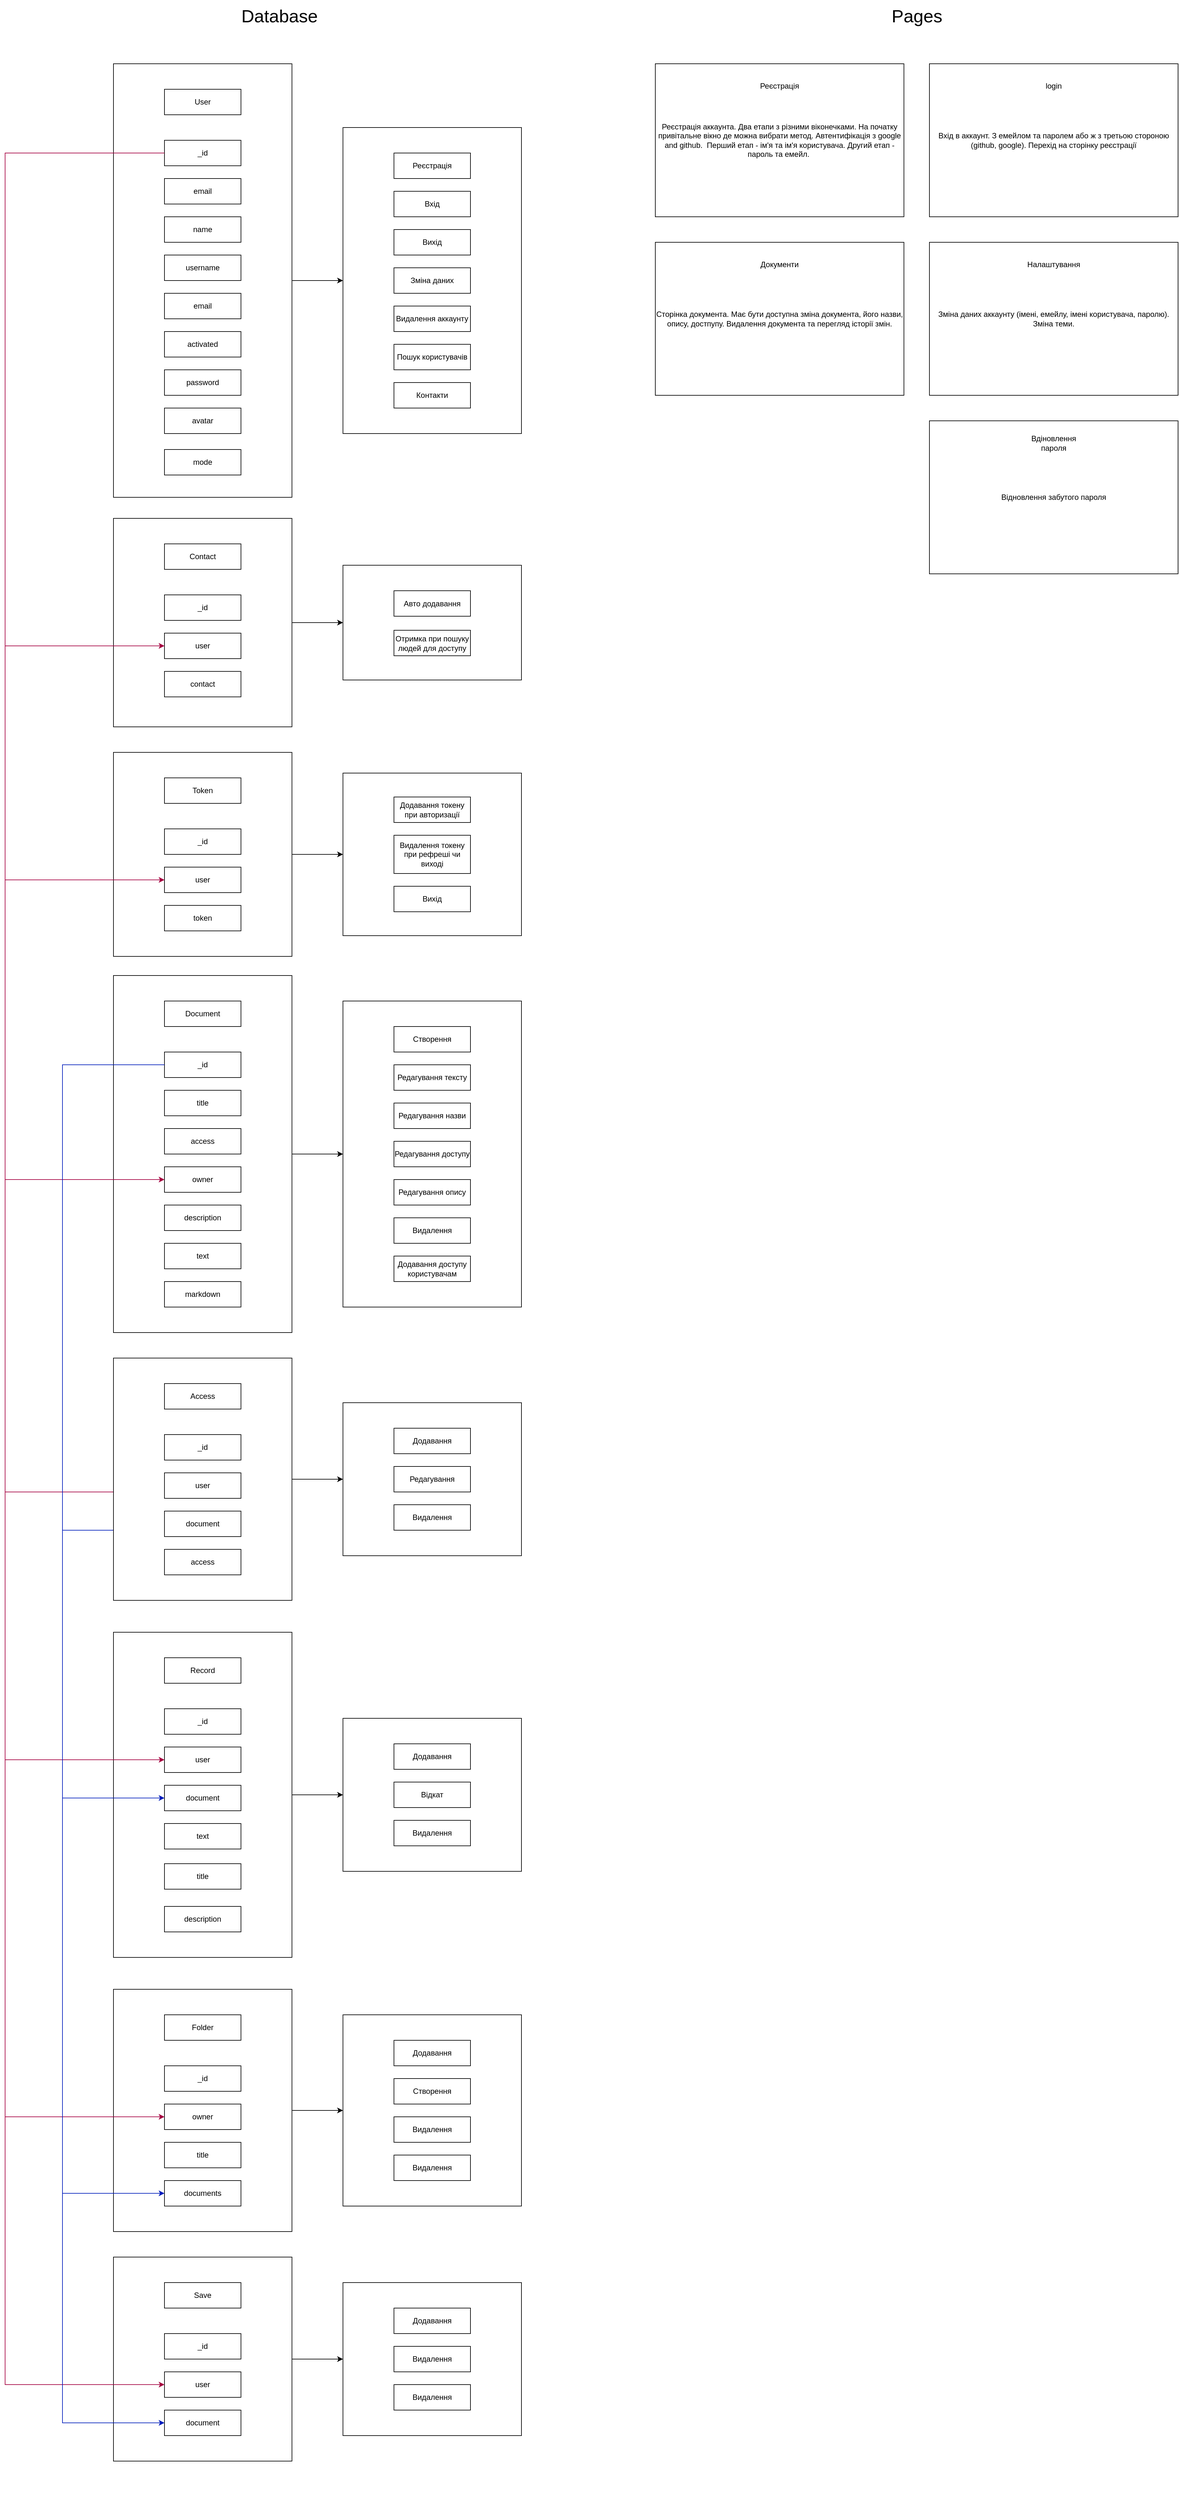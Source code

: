 <mxfile version="21.5.0" type="github">
  <diagram name="Сторінка-1" id="4nsPiJMsG7fjH1k0Aepe">
    <mxGraphModel dx="2327" dy="1999" grid="1" gridSize="10" guides="1" tooltips="1" connect="1" arrows="1" fold="1" page="1" pageScale="1" pageWidth="827" pageHeight="1169" math="0" shadow="0">
      <root>
        <mxCell id="0" />
        <mxCell id="1" parent="0" />
        <mxCell id="kGTJ_FDY-_hj6c9UGdYr-21" style="edgeStyle=orthogonalEdgeStyle;rounded=0;orthogonalLoop=1;jettySize=auto;html=1;exitX=1;exitY=0.5;exitDx=0;exitDy=0;entryX=0;entryY=0.5;entryDx=0;entryDy=0;" parent="1" source="kGTJ_FDY-_hj6c9UGdYr-20" target="kGTJ_FDY-_hj6c9UGdYr-18" edge="1">
          <mxGeometry relative="1" as="geometry" />
        </mxCell>
        <mxCell id="kGTJ_FDY-_hj6c9UGdYr-22" style="edgeStyle=orthogonalEdgeStyle;rounded=0;orthogonalLoop=1;jettySize=auto;html=1;exitX=1;exitY=0.5;exitDx=0;exitDy=0;entryX=0;entryY=0.5;entryDx=0;entryDy=0;" parent="1" source="kGTJ_FDY-_hj6c9UGdYr-23" target="kGTJ_FDY-_hj6c9UGdYr-24" edge="1">
          <mxGeometry relative="1" as="geometry" />
        </mxCell>
        <mxCell id="kGTJ_FDY-_hj6c9UGdYr-41" value="" style="group" parent="1" vertex="1" connectable="0">
          <mxGeometry x="200" y="180" width="280" height="480" as="geometry" />
        </mxCell>
        <mxCell id="kGTJ_FDY-_hj6c9UGdYr-18" value="" style="rounded=0;whiteSpace=wrap;html=1;" parent="kGTJ_FDY-_hj6c9UGdYr-41" vertex="1">
          <mxGeometry width="280" height="480" as="geometry" />
        </mxCell>
        <mxCell id="kGTJ_FDY-_hj6c9UGdYr-1" value="Реєстрація" style="rounded=0;whiteSpace=wrap;html=1;" parent="kGTJ_FDY-_hj6c9UGdYr-41" vertex="1">
          <mxGeometry x="80" y="40" width="120" height="40" as="geometry" />
        </mxCell>
        <mxCell id="kGTJ_FDY-_hj6c9UGdYr-2" value="Вхід" style="rounded=0;whiteSpace=wrap;html=1;" parent="kGTJ_FDY-_hj6c9UGdYr-41" vertex="1">
          <mxGeometry x="80" y="100" width="120" height="40" as="geometry" />
        </mxCell>
        <mxCell id="kGTJ_FDY-_hj6c9UGdYr-3" value="Вихід" style="rounded=0;whiteSpace=wrap;html=1;" parent="kGTJ_FDY-_hj6c9UGdYr-41" vertex="1">
          <mxGeometry x="80" y="160" width="120" height="40" as="geometry" />
        </mxCell>
        <mxCell id="kGTJ_FDY-_hj6c9UGdYr-4" value="Зміна даних" style="rounded=0;whiteSpace=wrap;html=1;" parent="kGTJ_FDY-_hj6c9UGdYr-41" vertex="1">
          <mxGeometry x="80" y="220" width="120" height="40" as="geometry" />
        </mxCell>
        <mxCell id="kGTJ_FDY-_hj6c9UGdYr-11" value="Пошук користувачів" style="rounded=0;whiteSpace=wrap;html=1;" parent="kGTJ_FDY-_hj6c9UGdYr-41" vertex="1">
          <mxGeometry x="80" y="340" width="120" height="40" as="geometry" />
        </mxCell>
        <mxCell id="kGTJ_FDY-_hj6c9UGdYr-15" value="Видалення аккаунту" style="rounded=0;whiteSpace=wrap;html=1;" parent="kGTJ_FDY-_hj6c9UGdYr-41" vertex="1">
          <mxGeometry x="80" y="280" width="120" height="40" as="geometry" />
        </mxCell>
        <mxCell id="kGTJ_FDY-_hj6c9UGdYr-16" value="Контакти" style="rounded=0;whiteSpace=wrap;html=1;" parent="kGTJ_FDY-_hj6c9UGdYr-41" vertex="1">
          <mxGeometry x="80" y="400" width="120" height="40" as="geometry" />
        </mxCell>
        <mxCell id="kGTJ_FDY-_hj6c9UGdYr-42" value="" style="group" parent="1" vertex="1" connectable="0">
          <mxGeometry x="-160" y="80" width="280" height="690" as="geometry" />
        </mxCell>
        <mxCell id="kGTJ_FDY-_hj6c9UGdYr-20" value="" style="rounded=0;whiteSpace=wrap;html=1;" parent="kGTJ_FDY-_hj6c9UGdYr-42" vertex="1">
          <mxGeometry width="280" height="680" as="geometry" />
        </mxCell>
        <mxCell id="kGTJ_FDY-_hj6c9UGdYr-5" value="User" style="rounded=0;whiteSpace=wrap;html=1;" parent="kGTJ_FDY-_hj6c9UGdYr-42" vertex="1">
          <mxGeometry x="80" y="40" width="120" height="40" as="geometry" />
        </mxCell>
        <mxCell id="kGTJ_FDY-_hj6c9UGdYr-6" value="email" style="rounded=0;whiteSpace=wrap;html=1;" parent="kGTJ_FDY-_hj6c9UGdYr-42" vertex="1">
          <mxGeometry x="80" y="180" width="120" height="40" as="geometry" />
        </mxCell>
        <mxCell id="kGTJ_FDY-_hj6c9UGdYr-7" value="name" style="rounded=0;whiteSpace=wrap;html=1;" parent="kGTJ_FDY-_hj6c9UGdYr-42" vertex="1">
          <mxGeometry x="80" y="240" width="120" height="40" as="geometry" />
        </mxCell>
        <mxCell id="kGTJ_FDY-_hj6c9UGdYr-8" value="username" style="rounded=0;whiteSpace=wrap;html=1;" parent="kGTJ_FDY-_hj6c9UGdYr-42" vertex="1">
          <mxGeometry x="80" y="300" width="120" height="40" as="geometry" />
        </mxCell>
        <mxCell id="kGTJ_FDY-_hj6c9UGdYr-9" value="email" style="rounded=0;whiteSpace=wrap;html=1;" parent="kGTJ_FDY-_hj6c9UGdYr-42" vertex="1">
          <mxGeometry x="80" y="360" width="120" height="40" as="geometry" />
        </mxCell>
        <mxCell id="kGTJ_FDY-_hj6c9UGdYr-10" value="activated" style="rounded=0;whiteSpace=wrap;html=1;" parent="kGTJ_FDY-_hj6c9UGdYr-42" vertex="1">
          <mxGeometry x="80" y="420" width="120" height="40" as="geometry" />
        </mxCell>
        <mxCell id="kGTJ_FDY-_hj6c9UGdYr-14" value="password" style="rounded=0;whiteSpace=wrap;html=1;" parent="kGTJ_FDY-_hj6c9UGdYr-42" vertex="1">
          <mxGeometry x="80" y="480" width="120" height="40" as="geometry" />
        </mxCell>
        <mxCell id="kGTJ_FDY-_hj6c9UGdYr-17" value="_id" style="rounded=0;whiteSpace=wrap;html=1;" parent="kGTJ_FDY-_hj6c9UGdYr-42" vertex="1">
          <mxGeometry x="80" y="120" width="120" height="40" as="geometry" />
        </mxCell>
        <mxCell id="kGTJ_FDY-_hj6c9UGdYr-40" value="avatar" style="rounded=0;whiteSpace=wrap;html=1;" parent="kGTJ_FDY-_hj6c9UGdYr-42" vertex="1">
          <mxGeometry x="80" y="540" width="120" height="40" as="geometry" />
        </mxCell>
        <mxCell id="kGTJ_FDY-_hj6c9UGdYr-98" value="mode" style="rounded=0;whiteSpace=wrap;html=1;" parent="kGTJ_FDY-_hj6c9UGdYr-42" vertex="1">
          <mxGeometry x="80" y="605" width="120" height="40" as="geometry" />
        </mxCell>
        <mxCell id="kGTJ_FDY-_hj6c9UGdYr-43" value="" style="group" parent="1" vertex="1" connectable="0">
          <mxGeometry x="200" y="866.5" width="280" height="180" as="geometry" />
        </mxCell>
        <mxCell id="kGTJ_FDY-_hj6c9UGdYr-24" value="" style="rounded=0;whiteSpace=wrap;html=1;" parent="kGTJ_FDY-_hj6c9UGdYr-43" vertex="1">
          <mxGeometry width="280" height="180" as="geometry" />
        </mxCell>
        <mxCell id="kGTJ_FDY-_hj6c9UGdYr-25" value="Авто додавання" style="rounded=0;whiteSpace=wrap;html=1;" parent="kGTJ_FDY-_hj6c9UGdYr-43" vertex="1">
          <mxGeometry x="80" y="40" width="120" height="40" as="geometry" />
        </mxCell>
        <mxCell id="kGTJ_FDY-_hj6c9UGdYr-157" value="Отримка при пошуку людей для доступу" style="rounded=0;whiteSpace=wrap;html=1;" parent="kGTJ_FDY-_hj6c9UGdYr-43" vertex="1">
          <mxGeometry x="80" y="102" width="120" height="40" as="geometry" />
        </mxCell>
        <mxCell id="kGTJ_FDY-_hj6c9UGdYr-44" value="" style="group" parent="1" vertex="1" connectable="0">
          <mxGeometry x="-160" y="793" width="280" height="327" as="geometry" />
        </mxCell>
        <mxCell id="kGTJ_FDY-_hj6c9UGdYr-23" value="" style="rounded=0;whiteSpace=wrap;html=1;" parent="kGTJ_FDY-_hj6c9UGdYr-44" vertex="1">
          <mxGeometry width="280" height="327" as="geometry" />
        </mxCell>
        <mxCell id="kGTJ_FDY-_hj6c9UGdYr-29" value="Contact" style="rounded=0;whiteSpace=wrap;html=1;" parent="kGTJ_FDY-_hj6c9UGdYr-44" vertex="1">
          <mxGeometry x="80" y="40" width="120" height="40" as="geometry" />
        </mxCell>
        <mxCell id="kGTJ_FDY-_hj6c9UGdYr-30" value="user" style="rounded=0;whiteSpace=wrap;html=1;" parent="kGTJ_FDY-_hj6c9UGdYr-44" vertex="1">
          <mxGeometry x="80" y="180" width="120" height="40" as="geometry" />
        </mxCell>
        <mxCell id="kGTJ_FDY-_hj6c9UGdYr-31" value="contact" style="rounded=0;whiteSpace=wrap;html=1;" parent="kGTJ_FDY-_hj6c9UGdYr-44" vertex="1">
          <mxGeometry x="80" y="240" width="120" height="40" as="geometry" />
        </mxCell>
        <mxCell id="kGTJ_FDY-_hj6c9UGdYr-39" value="_id" style="rounded=0;whiteSpace=wrap;html=1;" parent="kGTJ_FDY-_hj6c9UGdYr-44" vertex="1">
          <mxGeometry x="80" y="120" width="120" height="40" as="geometry" />
        </mxCell>
        <mxCell id="kGTJ_FDY-_hj6c9UGdYr-55" style="edgeStyle=orthogonalEdgeStyle;rounded=0;orthogonalLoop=1;jettySize=auto;html=1;exitX=1;exitY=0.5;exitDx=0;exitDy=0;entryX=0;entryY=0.5;entryDx=0;entryDy=0;" parent="1" source="kGTJ_FDY-_hj6c9UGdYr-66" target="kGTJ_FDY-_hj6c9UGdYr-57" edge="1">
          <mxGeometry relative="1" as="geometry" />
        </mxCell>
        <mxCell id="kGTJ_FDY-_hj6c9UGdYr-65" value="ac" style="group" parent="1" vertex="1" connectable="0">
          <mxGeometry x="-160" y="1160" width="280" height="620" as="geometry" />
        </mxCell>
        <mxCell id="kGTJ_FDY-_hj6c9UGdYr-66" value="" style="rounded=0;whiteSpace=wrap;html=1;" parent="kGTJ_FDY-_hj6c9UGdYr-65" vertex="1">
          <mxGeometry width="280" height="320" as="geometry" />
        </mxCell>
        <mxCell id="kGTJ_FDY-_hj6c9UGdYr-67" value="Token" style="rounded=0;whiteSpace=wrap;html=1;" parent="kGTJ_FDY-_hj6c9UGdYr-65" vertex="1">
          <mxGeometry x="80" y="40" width="120" height="40" as="geometry" />
        </mxCell>
        <mxCell id="kGTJ_FDY-_hj6c9UGdYr-68" value="user" style="rounded=0;whiteSpace=wrap;html=1;" parent="kGTJ_FDY-_hj6c9UGdYr-65" vertex="1">
          <mxGeometry x="80" y="180" width="120" height="40" as="geometry" />
        </mxCell>
        <mxCell id="kGTJ_FDY-_hj6c9UGdYr-69" value="token" style="rounded=0;whiteSpace=wrap;html=1;" parent="kGTJ_FDY-_hj6c9UGdYr-65" vertex="1">
          <mxGeometry x="80" y="240" width="120" height="40" as="geometry" />
        </mxCell>
        <mxCell id="kGTJ_FDY-_hj6c9UGdYr-74" value="_id" style="rounded=0;whiteSpace=wrap;html=1;" parent="kGTJ_FDY-_hj6c9UGdYr-65" vertex="1">
          <mxGeometry x="80" y="120" width="120" height="40" as="geometry" />
        </mxCell>
        <mxCell id="kGTJ_FDY-_hj6c9UGdYr-78" value="" style="group" parent="1" vertex="1" connectable="0">
          <mxGeometry x="200" y="1550" width="280" height="480" as="geometry" />
        </mxCell>
        <mxCell id="kGTJ_FDY-_hj6c9UGdYr-79" value="" style="rounded=0;whiteSpace=wrap;html=1;" parent="kGTJ_FDY-_hj6c9UGdYr-78" vertex="1">
          <mxGeometry width="280" height="480" as="geometry" />
        </mxCell>
        <mxCell id="kGTJ_FDY-_hj6c9UGdYr-80" value="Створення" style="rounded=0;whiteSpace=wrap;html=1;" parent="kGTJ_FDY-_hj6c9UGdYr-78" vertex="1">
          <mxGeometry x="80" y="40" width="120" height="40" as="geometry" />
        </mxCell>
        <mxCell id="kGTJ_FDY-_hj6c9UGdYr-81" value="Редагування тексту" style="rounded=0;whiteSpace=wrap;html=1;" parent="kGTJ_FDY-_hj6c9UGdYr-78" vertex="1">
          <mxGeometry x="80" y="100" width="120" height="40" as="geometry" />
        </mxCell>
        <mxCell id="kGTJ_FDY-_hj6c9UGdYr-82" value="Редагування назви" style="rounded=0;whiteSpace=wrap;html=1;" parent="kGTJ_FDY-_hj6c9UGdYr-78" vertex="1">
          <mxGeometry x="80" y="160" width="120" height="40" as="geometry" />
        </mxCell>
        <mxCell id="kGTJ_FDY-_hj6c9UGdYr-83" value="Редагування доступу" style="rounded=0;whiteSpace=wrap;html=1;" parent="kGTJ_FDY-_hj6c9UGdYr-78" vertex="1">
          <mxGeometry x="80" y="220" width="120" height="40" as="geometry" />
        </mxCell>
        <mxCell id="kGTJ_FDY-_hj6c9UGdYr-84" value="Видалення" style="rounded=0;whiteSpace=wrap;html=1;" parent="kGTJ_FDY-_hj6c9UGdYr-78" vertex="1">
          <mxGeometry x="80" y="340" width="120" height="40" as="geometry" />
        </mxCell>
        <mxCell id="kGTJ_FDY-_hj6c9UGdYr-85" value="Редагування опису" style="rounded=0;whiteSpace=wrap;html=1;" parent="kGTJ_FDY-_hj6c9UGdYr-78" vertex="1">
          <mxGeometry x="80" y="280" width="120" height="40" as="geometry" />
        </mxCell>
        <mxCell id="kGTJ_FDY-_hj6c9UGdYr-86" value="Додавання доступу користувачам" style="rounded=0;whiteSpace=wrap;html=1;" parent="kGTJ_FDY-_hj6c9UGdYr-78" vertex="1">
          <mxGeometry x="80" y="400" width="120" height="40" as="geometry" />
        </mxCell>
        <mxCell id="kGTJ_FDY-_hj6c9UGdYr-87" value="" style="group" parent="1" vertex="1" connectable="0">
          <mxGeometry x="-160" y="1510" width="280" height="620" as="geometry" />
        </mxCell>
        <mxCell id="kGTJ_FDY-_hj6c9UGdYr-88" value="" style="rounded=0;whiteSpace=wrap;html=1;" parent="kGTJ_FDY-_hj6c9UGdYr-87" vertex="1">
          <mxGeometry width="280" height="560" as="geometry" />
        </mxCell>
        <mxCell id="kGTJ_FDY-_hj6c9UGdYr-89" value="Document" style="rounded=0;whiteSpace=wrap;html=1;" parent="kGTJ_FDY-_hj6c9UGdYr-87" vertex="1">
          <mxGeometry x="80" y="40" width="120" height="40" as="geometry" />
        </mxCell>
        <mxCell id="kGTJ_FDY-_hj6c9UGdYr-90" value="title" style="rounded=0;whiteSpace=wrap;html=1;" parent="kGTJ_FDY-_hj6c9UGdYr-87" vertex="1">
          <mxGeometry x="80" y="180" width="120" height="40" as="geometry" />
        </mxCell>
        <mxCell id="kGTJ_FDY-_hj6c9UGdYr-91" value="access" style="rounded=0;whiteSpace=wrap;html=1;" parent="kGTJ_FDY-_hj6c9UGdYr-87" vertex="1">
          <mxGeometry x="80" y="240" width="120" height="40" as="geometry" />
        </mxCell>
        <mxCell id="kGTJ_FDY-_hj6c9UGdYr-92" value="owner" style="rounded=0;whiteSpace=wrap;html=1;" parent="kGTJ_FDY-_hj6c9UGdYr-87" vertex="1">
          <mxGeometry x="80" y="300" width="120" height="40" as="geometry" />
        </mxCell>
        <mxCell id="kGTJ_FDY-_hj6c9UGdYr-93" value="description" style="rounded=0;whiteSpace=wrap;html=1;" parent="kGTJ_FDY-_hj6c9UGdYr-87" vertex="1">
          <mxGeometry x="80" y="360" width="120" height="40" as="geometry" />
        </mxCell>
        <mxCell id="kGTJ_FDY-_hj6c9UGdYr-94" value="text" style="rounded=0;whiteSpace=wrap;html=1;" parent="kGTJ_FDY-_hj6c9UGdYr-87" vertex="1">
          <mxGeometry x="80" y="420" width="120" height="40" as="geometry" />
        </mxCell>
        <mxCell id="kGTJ_FDY-_hj6c9UGdYr-95" value="markdown" style="rounded=0;whiteSpace=wrap;html=1;" parent="kGTJ_FDY-_hj6c9UGdYr-87" vertex="1">
          <mxGeometry x="80" y="480" width="120" height="40" as="geometry" />
        </mxCell>
        <mxCell id="kGTJ_FDY-_hj6c9UGdYr-96" value="_id" style="rounded=0;whiteSpace=wrap;html=1;" parent="kGTJ_FDY-_hj6c9UGdYr-87" vertex="1">
          <mxGeometry x="80" y="120" width="120" height="40" as="geometry" />
        </mxCell>
        <mxCell id="kGTJ_FDY-_hj6c9UGdYr-77" style="edgeStyle=orthogonalEdgeStyle;rounded=0;orthogonalLoop=1;jettySize=auto;html=1;exitX=1;exitY=0.5;exitDx=0;exitDy=0;entryX=0;entryY=0.5;entryDx=0;entryDy=0;" parent="1" source="kGTJ_FDY-_hj6c9UGdYr-88" target="kGTJ_FDY-_hj6c9UGdYr-79" edge="1">
          <mxGeometry relative="1" as="geometry" />
        </mxCell>
        <mxCell id="kGTJ_FDY-_hj6c9UGdYr-103" value="" style="group" parent="1" vertex="1" connectable="0">
          <mxGeometry x="200" y="1192.5" width="280" height="255" as="geometry" />
        </mxCell>
        <mxCell id="kGTJ_FDY-_hj6c9UGdYr-57" value="" style="rounded=0;whiteSpace=wrap;html=1;" parent="kGTJ_FDY-_hj6c9UGdYr-103" vertex="1">
          <mxGeometry width="280" height="255" as="geometry" />
        </mxCell>
        <mxCell id="kGTJ_FDY-_hj6c9UGdYr-58" value="Додавання токену при авторизації" style="rounded=0;whiteSpace=wrap;html=1;" parent="kGTJ_FDY-_hj6c9UGdYr-103" vertex="1">
          <mxGeometry x="80" y="37.5" width="120" height="40" as="geometry" />
        </mxCell>
        <mxCell id="kGTJ_FDY-_hj6c9UGdYr-59" value="Видалення токену при рефреші чи виході" style="rounded=0;whiteSpace=wrap;html=1;" parent="kGTJ_FDY-_hj6c9UGdYr-103" vertex="1">
          <mxGeometry x="80" y="97.5" width="120" height="60" as="geometry" />
        </mxCell>
        <mxCell id="kGTJ_FDY-_hj6c9UGdYr-60" value="Вихід" style="rounded=0;whiteSpace=wrap;html=1;" parent="kGTJ_FDY-_hj6c9UGdYr-103" vertex="1">
          <mxGeometry x="80" y="177.5" width="120" height="40" as="geometry" />
        </mxCell>
        <mxCell id="kGTJ_FDY-_hj6c9UGdYr-124" style="edgeStyle=orthogonalEdgeStyle;rounded=0;orthogonalLoop=1;jettySize=auto;html=1;exitX=0;exitY=0.5;exitDx=0;exitDy=0;entryX=0;entryY=0.5;entryDx=0;entryDy=0;fillColor=#d80073;strokeColor=#A50040;" parent="1" source="kGTJ_FDY-_hj6c9UGdYr-17" target="kGTJ_FDY-_hj6c9UGdYr-30" edge="1">
          <mxGeometry relative="1" as="geometry">
            <Array as="points">
              <mxPoint x="-330" y="220" />
              <mxPoint x="-330" y="993" />
            </Array>
          </mxGeometry>
        </mxCell>
        <mxCell id="kGTJ_FDY-_hj6c9UGdYr-125" style="edgeStyle=orthogonalEdgeStyle;rounded=0;orthogonalLoop=1;jettySize=auto;html=1;exitX=0;exitY=0.5;exitDx=0;exitDy=0;entryX=0;entryY=0.5;entryDx=0;entryDy=0;fillColor=#d80073;strokeColor=#A50040;" parent="1" source="kGTJ_FDY-_hj6c9UGdYr-17" target="kGTJ_FDY-_hj6c9UGdYr-68" edge="1">
          <mxGeometry relative="1" as="geometry">
            <Array as="points">
              <mxPoint x="-330" y="220" />
              <mxPoint x="-330" y="1360" />
            </Array>
          </mxGeometry>
        </mxCell>
        <mxCell id="kGTJ_FDY-_hj6c9UGdYr-126" style="edgeStyle=orthogonalEdgeStyle;rounded=0;orthogonalLoop=1;jettySize=auto;html=1;exitX=0;exitY=0.5;exitDx=0;exitDy=0;entryX=0;entryY=0.5;entryDx=0;entryDy=0;fillColor=#d80073;strokeColor=#A50040;" parent="1" source="kGTJ_FDY-_hj6c9UGdYr-17" target="kGTJ_FDY-_hj6c9UGdYr-92" edge="1">
          <mxGeometry relative="1" as="geometry">
            <Array as="points">
              <mxPoint x="-330" y="220" />
              <mxPoint x="-330" y="1830" />
            </Array>
          </mxGeometry>
        </mxCell>
        <mxCell id="kGTJ_FDY-_hj6c9UGdYr-127" style="edgeStyle=orthogonalEdgeStyle;rounded=0;orthogonalLoop=1;jettySize=auto;html=1;exitX=0;exitY=0.5;exitDx=0;exitDy=0;entryX=0;entryY=0.5;entryDx=0;entryDy=0;fillColor=#d80073;strokeColor=#A50040;" parent="1" source="kGTJ_FDY-_hj6c9UGdYr-17" target="kGTJ_FDY-_hj6c9UGdYr-116" edge="1">
          <mxGeometry relative="1" as="geometry">
            <Array as="points">
              <mxPoint x="-330" y="220" />
              <mxPoint x="-330" y="2320" />
            </Array>
          </mxGeometry>
        </mxCell>
        <mxCell id="kGTJ_FDY-_hj6c9UGdYr-128" style="edgeStyle=orthogonalEdgeStyle;rounded=0;orthogonalLoop=1;jettySize=auto;html=1;exitX=0;exitY=0.5;exitDx=0;exitDy=0;entryX=0;entryY=0.5;entryDx=0;entryDy=0;fillColor=#0050ef;strokeColor=#001DBC;" parent="1" source="kGTJ_FDY-_hj6c9UGdYr-96" target="kGTJ_FDY-_hj6c9UGdYr-117" edge="1">
          <mxGeometry relative="1" as="geometry">
            <Array as="points">
              <mxPoint x="-240" y="1650" />
              <mxPoint x="-240" y="2380" />
            </Array>
          </mxGeometry>
        </mxCell>
        <mxCell id="kGTJ_FDY-_hj6c9UGdYr-123" style="edgeStyle=orthogonalEdgeStyle;rounded=0;orthogonalLoop=1;jettySize=auto;html=1;exitX=1;exitY=0.5;exitDx=0;exitDy=0;entryX=0;entryY=0.5;entryDx=0;entryDy=0;" parent="1" source="kGTJ_FDY-_hj6c9UGdYr-114" target="kGTJ_FDY-_hj6c9UGdYr-105" edge="1">
          <mxGeometry relative="1" as="geometry" />
        </mxCell>
        <mxCell id="kGTJ_FDY-_hj6c9UGdYr-139" style="edgeStyle=orthogonalEdgeStyle;rounded=0;orthogonalLoop=1;jettySize=auto;html=1;exitX=1;exitY=0.5;exitDx=0;exitDy=0;entryX=0;entryY=0.5;entryDx=0;entryDy=0;" parent="1" source="kGTJ_FDY-_hj6c9UGdYr-133" target="kGTJ_FDY-_hj6c9UGdYr-129" edge="1">
          <mxGeometry relative="1" as="geometry" />
        </mxCell>
        <mxCell id="kGTJ_FDY-_hj6c9UGdYr-143" value="" style="group" parent="1" vertex="1" connectable="0">
          <mxGeometry x="200" y="2675" width="280" height="240" as="geometry" />
        </mxCell>
        <mxCell id="kGTJ_FDY-_hj6c9UGdYr-129" value="" style="rounded=0;whiteSpace=wrap;html=1;" parent="kGTJ_FDY-_hj6c9UGdYr-143" vertex="1">
          <mxGeometry width="280" height="240" as="geometry" />
        </mxCell>
        <mxCell id="kGTJ_FDY-_hj6c9UGdYr-130" value="Додавання" style="rounded=0;whiteSpace=wrap;html=1;" parent="kGTJ_FDY-_hj6c9UGdYr-143" vertex="1">
          <mxGeometry x="80" y="40" width="120" height="40" as="geometry" />
        </mxCell>
        <mxCell id="kGTJ_FDY-_hj6c9UGdYr-131" value="Відкат" style="rounded=0;whiteSpace=wrap;html=1;" parent="kGTJ_FDY-_hj6c9UGdYr-143" vertex="1">
          <mxGeometry x="80" y="100" width="120" height="40" as="geometry" />
        </mxCell>
        <mxCell id="kGTJ_FDY-_hj6c9UGdYr-132" value="Видалення" style="rounded=0;whiteSpace=wrap;html=1;" parent="kGTJ_FDY-_hj6c9UGdYr-143" vertex="1">
          <mxGeometry x="80" y="160" width="120" height="40" as="geometry" />
        </mxCell>
        <mxCell id="kGTJ_FDY-_hj6c9UGdYr-144" value="" style="group" parent="1" vertex="1" connectable="0">
          <mxGeometry x="-160" y="2540" width="280" height="560" as="geometry" />
        </mxCell>
        <mxCell id="kGTJ_FDY-_hj6c9UGdYr-140" value="markdown" style="rounded=0;whiteSpace=wrap;html=1;" parent="kGTJ_FDY-_hj6c9UGdYr-144" vertex="1">
          <mxGeometry x="80" y="370" width="120" height="40" as="geometry" />
        </mxCell>
        <mxCell id="kGTJ_FDY-_hj6c9UGdYr-141" value="title" style="rounded=0;whiteSpace=wrap;html=1;" parent="kGTJ_FDY-_hj6c9UGdYr-144" vertex="1">
          <mxGeometry x="80" y="430" width="120" height="40" as="geometry" />
        </mxCell>
        <mxCell id="kGTJ_FDY-_hj6c9UGdYr-133" value="" style="rounded=0;whiteSpace=wrap;html=1;" parent="kGTJ_FDY-_hj6c9UGdYr-144" vertex="1">
          <mxGeometry width="280" height="510" as="geometry" />
        </mxCell>
        <mxCell id="kGTJ_FDY-_hj6c9UGdYr-134" value="Record" style="rounded=0;whiteSpace=wrap;html=1;" parent="kGTJ_FDY-_hj6c9UGdYr-144" vertex="1">
          <mxGeometry x="80" y="40" width="120" height="40" as="geometry" />
        </mxCell>
        <mxCell id="kGTJ_FDY-_hj6c9UGdYr-135" value="user" style="rounded=0;whiteSpace=wrap;html=1;" parent="kGTJ_FDY-_hj6c9UGdYr-144" vertex="1">
          <mxGeometry x="80" y="180" width="120" height="40" as="geometry" />
        </mxCell>
        <mxCell id="kGTJ_FDY-_hj6c9UGdYr-136" value="document" style="rounded=0;whiteSpace=wrap;html=1;" parent="kGTJ_FDY-_hj6c9UGdYr-144" vertex="1">
          <mxGeometry x="80" y="240" width="120" height="40" as="geometry" />
        </mxCell>
        <mxCell id="kGTJ_FDY-_hj6c9UGdYr-137" value="text" style="rounded=0;whiteSpace=wrap;html=1;" parent="kGTJ_FDY-_hj6c9UGdYr-144" vertex="1">
          <mxGeometry x="80" y="300" width="120" height="40" as="geometry" />
        </mxCell>
        <mxCell id="kGTJ_FDY-_hj6c9UGdYr-138" value="_id" style="rounded=0;whiteSpace=wrap;html=1;" parent="kGTJ_FDY-_hj6c9UGdYr-144" vertex="1">
          <mxGeometry x="80" y="120" width="120" height="40" as="geometry" />
        </mxCell>
        <mxCell id="kGTJ_FDY-_hj6c9UGdYr-147" value="title" style="rounded=0;whiteSpace=wrap;html=1;" parent="kGTJ_FDY-_hj6c9UGdYr-144" vertex="1">
          <mxGeometry x="80" y="363" width="120" height="40" as="geometry" />
        </mxCell>
        <mxCell id="kGTJ_FDY-_hj6c9UGdYr-151" value="description" style="rounded=0;whiteSpace=wrap;html=1;" parent="kGTJ_FDY-_hj6c9UGdYr-144" vertex="1">
          <mxGeometry x="80" y="430" width="120" height="40" as="geometry" />
        </mxCell>
        <mxCell id="kGTJ_FDY-_hj6c9UGdYr-145" value="" style="group" parent="1" vertex="1" connectable="0">
          <mxGeometry x="200" y="2180" width="280" height="240" as="geometry" />
        </mxCell>
        <mxCell id="kGTJ_FDY-_hj6c9UGdYr-105" value="" style="rounded=0;whiteSpace=wrap;html=1;" parent="kGTJ_FDY-_hj6c9UGdYr-145" vertex="1">
          <mxGeometry width="280" height="240" as="geometry" />
        </mxCell>
        <mxCell id="kGTJ_FDY-_hj6c9UGdYr-106" value="Додавання" style="rounded=0;whiteSpace=wrap;html=1;" parent="kGTJ_FDY-_hj6c9UGdYr-145" vertex="1">
          <mxGeometry x="80" y="40" width="120" height="40" as="geometry" />
        </mxCell>
        <mxCell id="kGTJ_FDY-_hj6c9UGdYr-107" value="Редагування" style="rounded=0;whiteSpace=wrap;html=1;" parent="kGTJ_FDY-_hj6c9UGdYr-145" vertex="1">
          <mxGeometry x="80" y="100" width="120" height="40" as="geometry" />
        </mxCell>
        <mxCell id="kGTJ_FDY-_hj6c9UGdYr-108" value="Видалення" style="rounded=0;whiteSpace=wrap;html=1;" parent="kGTJ_FDY-_hj6c9UGdYr-145" vertex="1">
          <mxGeometry x="80" y="160" width="120" height="40" as="geometry" />
        </mxCell>
        <mxCell id="kGTJ_FDY-_hj6c9UGdYr-146" value="" style="group" parent="1" vertex="1" connectable="0">
          <mxGeometry x="-160" y="2110" width="280" height="380" as="geometry" />
        </mxCell>
        <mxCell id="kGTJ_FDY-_hj6c9UGdYr-114" value="" style="rounded=0;whiteSpace=wrap;html=1;" parent="kGTJ_FDY-_hj6c9UGdYr-146" vertex="1">
          <mxGeometry width="280" height="380" as="geometry" />
        </mxCell>
        <mxCell id="kGTJ_FDY-_hj6c9UGdYr-115" value="Access" style="rounded=0;whiteSpace=wrap;html=1;" parent="kGTJ_FDY-_hj6c9UGdYr-146" vertex="1">
          <mxGeometry x="80" y="40" width="120" height="40" as="geometry" />
        </mxCell>
        <mxCell id="kGTJ_FDY-_hj6c9UGdYr-116" value="user" style="rounded=0;whiteSpace=wrap;html=1;" parent="kGTJ_FDY-_hj6c9UGdYr-146" vertex="1">
          <mxGeometry x="80" y="180" width="120" height="40" as="geometry" />
        </mxCell>
        <mxCell id="kGTJ_FDY-_hj6c9UGdYr-117" value="document" style="rounded=0;whiteSpace=wrap;html=1;" parent="kGTJ_FDY-_hj6c9UGdYr-146" vertex="1">
          <mxGeometry x="80" y="240" width="120" height="40" as="geometry" />
        </mxCell>
        <mxCell id="kGTJ_FDY-_hj6c9UGdYr-118" value="access" style="rounded=0;whiteSpace=wrap;html=1;" parent="kGTJ_FDY-_hj6c9UGdYr-146" vertex="1">
          <mxGeometry x="80" y="300" width="120" height="40" as="geometry" />
        </mxCell>
        <mxCell id="kGTJ_FDY-_hj6c9UGdYr-122" value="_id" style="rounded=0;whiteSpace=wrap;html=1;" parent="kGTJ_FDY-_hj6c9UGdYr-146" vertex="1">
          <mxGeometry x="80" y="120" width="120" height="40" as="geometry" />
        </mxCell>
        <mxCell id="kGTJ_FDY-_hj6c9UGdYr-152" style="edgeStyle=orthogonalEdgeStyle;rounded=0;orthogonalLoop=1;jettySize=auto;html=1;exitX=0;exitY=0.5;exitDx=0;exitDy=0;entryX=0;entryY=0.5;entryDx=0;entryDy=0;fillColor=#d80073;strokeColor=#A50040;" parent="1" source="kGTJ_FDY-_hj6c9UGdYr-17" target="kGTJ_FDY-_hj6c9UGdYr-135" edge="1">
          <mxGeometry relative="1" as="geometry">
            <Array as="points">
              <mxPoint x="-330" y="220" />
              <mxPoint x="-330" y="2740" />
            </Array>
          </mxGeometry>
        </mxCell>
        <mxCell id="kGTJ_FDY-_hj6c9UGdYr-153" style="edgeStyle=orthogonalEdgeStyle;rounded=0;orthogonalLoop=1;jettySize=auto;html=1;exitX=0;exitY=0.5;exitDx=0;exitDy=0;entryX=0;entryY=0.5;entryDx=0;entryDy=0;fillColor=#0050ef;strokeColor=#001DBC;" parent="1" source="kGTJ_FDY-_hj6c9UGdYr-96" target="kGTJ_FDY-_hj6c9UGdYr-136" edge="1">
          <mxGeometry relative="1" as="geometry">
            <Array as="points">
              <mxPoint x="-240" y="1650" />
              <mxPoint x="-240" y="2800" />
            </Array>
          </mxGeometry>
        </mxCell>
        <mxCell id="kGTJ_FDY-_hj6c9UGdYr-154" value="Database" style="text;html=1;align=center;verticalAlign=middle;resizable=0;points=[];autosize=1;strokeColor=none;fillColor=none;strokeWidth=7;fontSize=28;" parent="1" vertex="1">
          <mxGeometry x="30" y="-20" width="140" height="50" as="geometry" />
        </mxCell>
        <mxCell id="kGTJ_FDY-_hj6c9UGdYr-155" value="Pages" style="text;html=1;align=center;verticalAlign=middle;resizable=0;points=[];autosize=1;strokeColor=none;fillColor=none;strokeWidth=7;fontSize=28;" parent="1" vertex="1">
          <mxGeometry x="1050" y="-20" width="100" height="50" as="geometry" />
        </mxCell>
        <mxCell id="kGTJ_FDY-_hj6c9UGdYr-182" value="Вхід в аккаунт. З емейлом та паролем або ж з третьою стороною (github, google). Перехід на сторінку реєстрації" style="rounded=0;whiteSpace=wrap;html=1;" parent="1" vertex="1">
          <mxGeometry x="1120" y="80" width="390" height="240" as="geometry" />
        </mxCell>
        <mxCell id="kGTJ_FDY-_hj6c9UGdYr-183" value="login" style="text;html=1;strokeColor=none;fillColor=none;align=center;verticalAlign=middle;whiteSpace=wrap;rounded=0;" parent="1" vertex="1">
          <mxGeometry x="1285" y="100" width="60" height="30" as="geometry" />
        </mxCell>
        <mxCell id="kGTJ_FDY-_hj6c9UGdYr-184" value="Реєстрація аккаунта. Два етапи з різними віконечками. На початку привітальне вікно де можна вибрати метод. Автентифікація з google and github.&amp;nbsp; Перший етап - ім&#39;я та ім&#39;я користувача. Другий етап - пароль та емейл.&amp;nbsp;" style="rounded=0;whiteSpace=wrap;html=1;" parent="1" vertex="1">
          <mxGeometry x="690" y="80" width="390" height="240" as="geometry" />
        </mxCell>
        <mxCell id="kGTJ_FDY-_hj6c9UGdYr-185" value="Реєстрація" style="text;html=1;strokeColor=none;fillColor=none;align=center;verticalAlign=middle;whiteSpace=wrap;rounded=0;" parent="1" vertex="1">
          <mxGeometry x="855" y="100" width="60" height="30" as="geometry" />
        </mxCell>
        <mxCell id="kGTJ_FDY-_hj6c9UGdYr-186" value="Сторінка документа. Має бути доступна зміна документа, його назви, опису, достпупу. Видалення документа та перегляд історії змін." style="rounded=0;whiteSpace=wrap;html=1;" parent="1" vertex="1">
          <mxGeometry x="690" y="360" width="390" height="240" as="geometry" />
        </mxCell>
        <mxCell id="kGTJ_FDY-_hj6c9UGdYr-187" value="Документи" style="text;html=1;strokeColor=none;fillColor=none;align=center;verticalAlign=middle;whiteSpace=wrap;rounded=0;" parent="1" vertex="1">
          <mxGeometry x="855" y="380" width="60" height="30" as="geometry" />
        </mxCell>
        <mxCell id="kGTJ_FDY-_hj6c9UGdYr-188" value="Зміна даних аккаунту (імені, емейлу, імені користувача, паролю). Зміна теми." style="rounded=0;whiteSpace=wrap;html=1;" parent="1" vertex="1">
          <mxGeometry x="1120" y="360" width="390" height="240" as="geometry" />
        </mxCell>
        <mxCell id="kGTJ_FDY-_hj6c9UGdYr-189" value="Налаштування" style="text;html=1;strokeColor=none;fillColor=none;align=center;verticalAlign=middle;whiteSpace=wrap;rounded=0;" parent="1" vertex="1">
          <mxGeometry x="1285" y="380" width="60" height="30" as="geometry" />
        </mxCell>
        <mxCell id="kGTJ_FDY-_hj6c9UGdYr-190" value="Відновлення забутого пароля" style="rounded=0;whiteSpace=wrap;html=1;" parent="1" vertex="1">
          <mxGeometry x="1120" y="640" width="390" height="240" as="geometry" />
        </mxCell>
        <mxCell id="kGTJ_FDY-_hj6c9UGdYr-191" value="Вдіновлення пароля" style="text;html=1;strokeColor=none;fillColor=none;align=center;verticalAlign=middle;whiteSpace=wrap;rounded=0;" parent="1" vertex="1">
          <mxGeometry x="1285" y="660" width="60" height="30" as="geometry" />
        </mxCell>
        <mxCell id="sFxvRFcBsPtn0VqcifDw-4" style="edgeStyle=orthogonalEdgeStyle;rounded=0;orthogonalLoop=1;jettySize=auto;html=1;exitX=1;exitY=0.5;exitDx=0;exitDy=0;entryX=0;entryY=0.5;entryDx=0;entryDy=0;" parent="1" source="sFxvRFcBsPtn0VqcifDw-13" target="sFxvRFcBsPtn0VqcifDw-6" edge="1">
          <mxGeometry relative="1" as="geometry" />
        </mxCell>
        <mxCell id="sFxvRFcBsPtn0VqcifDw-5" value="" style="group" parent="1" vertex="1" connectable="0">
          <mxGeometry x="200" y="3140" width="280" height="300" as="geometry" />
        </mxCell>
        <mxCell id="sFxvRFcBsPtn0VqcifDw-6" value="" style="rounded=0;whiteSpace=wrap;html=1;" parent="sFxvRFcBsPtn0VqcifDw-5" vertex="1">
          <mxGeometry width="280" height="300" as="geometry" />
        </mxCell>
        <mxCell id="sFxvRFcBsPtn0VqcifDw-7" value="Додавання" style="rounded=0;whiteSpace=wrap;html=1;" parent="sFxvRFcBsPtn0VqcifDw-5" vertex="1">
          <mxGeometry x="80" y="40" width="120" height="40" as="geometry" />
        </mxCell>
        <mxCell id="sFxvRFcBsPtn0VqcifDw-8" value="Створення" style="rounded=0;whiteSpace=wrap;html=1;" parent="sFxvRFcBsPtn0VqcifDw-5" vertex="1">
          <mxGeometry x="80" y="100" width="120" height="40" as="geometry" />
        </mxCell>
        <mxCell id="sFxvRFcBsPtn0VqcifDw-9" value="Видалення" style="rounded=0;whiteSpace=wrap;html=1;" parent="sFxvRFcBsPtn0VqcifDw-5" vertex="1">
          <mxGeometry x="80" y="160" width="120" height="40" as="geometry" />
        </mxCell>
        <mxCell id="sFxvRFcBsPtn0VqcifDw-10" value="" style="group" parent="1" vertex="1" connectable="0">
          <mxGeometry x="-160" y="3100" width="640" height="800" as="geometry" />
        </mxCell>
        <mxCell id="sFxvRFcBsPtn0VqcifDw-13" value="" style="rounded=0;whiteSpace=wrap;html=1;" parent="sFxvRFcBsPtn0VqcifDw-10" vertex="1">
          <mxGeometry width="280" height="380" as="geometry" />
        </mxCell>
        <mxCell id="sFxvRFcBsPtn0VqcifDw-14" value="Folder" style="rounded=0;whiteSpace=wrap;html=1;" parent="sFxvRFcBsPtn0VqcifDw-10" vertex="1">
          <mxGeometry x="80" y="40" width="120" height="40" as="geometry" />
        </mxCell>
        <mxCell id="sFxvRFcBsPtn0VqcifDw-15" value="owner" style="rounded=0;whiteSpace=wrap;html=1;" parent="sFxvRFcBsPtn0VqcifDw-10" vertex="1">
          <mxGeometry x="80" y="180" width="120" height="40" as="geometry" />
        </mxCell>
        <mxCell id="sFxvRFcBsPtn0VqcifDw-16" value="title" style="rounded=0;whiteSpace=wrap;html=1;" parent="sFxvRFcBsPtn0VqcifDw-10" vertex="1">
          <mxGeometry x="80" y="240" width="120" height="40" as="geometry" />
        </mxCell>
        <mxCell id="sFxvRFcBsPtn0VqcifDw-18" value="_id" style="rounded=0;whiteSpace=wrap;html=1;" parent="sFxvRFcBsPtn0VqcifDw-10" vertex="1">
          <mxGeometry x="80" y="120" width="120" height="40" as="geometry" />
        </mxCell>
        <mxCell id="sFxvRFcBsPtn0VqcifDw-22" value="documents" style="rounded=0;whiteSpace=wrap;html=1;" parent="sFxvRFcBsPtn0VqcifDw-10" vertex="1">
          <mxGeometry x="80" y="300" width="120" height="40" as="geometry" />
        </mxCell>
        <mxCell id="sFxvRFcBsPtn0VqcifDw-23" style="edgeStyle=orthogonalEdgeStyle;rounded=0;orthogonalLoop=1;jettySize=auto;html=1;exitX=0;exitY=0.5;exitDx=0;exitDy=0;entryX=0;entryY=0.5;entryDx=0;entryDy=0;fillColor=#d80073;strokeColor=#A50040;" parent="sFxvRFcBsPtn0VqcifDw-10" target="sFxvRFcBsPtn0VqcifDw-15" edge="1">
          <mxGeometry relative="1" as="geometry">
            <mxPoint x="20" y="-2880" as="sourcePoint" />
            <mxPoint x="20" y="200" as="targetPoint" />
            <Array as="points">
              <mxPoint x="-170" y="-2880" />
              <mxPoint x="-170" y="200" />
            </Array>
          </mxGeometry>
        </mxCell>
        <mxCell id="szQ3aRKzy98jgZlcIUyH-8" value="" style="rounded=0;whiteSpace=wrap;html=1;" vertex="1" parent="sFxvRFcBsPtn0VqcifDw-10">
          <mxGeometry y="420" width="280" height="320" as="geometry" />
        </mxCell>
        <mxCell id="szQ3aRKzy98jgZlcIUyH-2" style="edgeStyle=orthogonalEdgeStyle;rounded=0;orthogonalLoop=1;jettySize=auto;html=1;exitX=1;exitY=0.5;exitDx=0;exitDy=0;entryX=0;entryY=0.5;entryDx=0;entryDy=0;" edge="1" parent="sFxvRFcBsPtn0VqcifDw-10" source="szQ3aRKzy98jgZlcIUyH-8" target="szQ3aRKzy98jgZlcIUyH-4">
          <mxGeometry relative="1" as="geometry" />
        </mxCell>
        <mxCell id="szQ3aRKzy98jgZlcIUyH-9" value="Save" style="rounded=0;whiteSpace=wrap;html=1;" vertex="1" parent="sFxvRFcBsPtn0VqcifDw-10">
          <mxGeometry x="80" y="460" width="120" height="40" as="geometry" />
        </mxCell>
        <mxCell id="szQ3aRKzy98jgZlcIUyH-10" value="user" style="rounded=0;whiteSpace=wrap;html=1;" vertex="1" parent="sFxvRFcBsPtn0VqcifDw-10">
          <mxGeometry x="80" y="600" width="120" height="40" as="geometry" />
        </mxCell>
        <mxCell id="szQ3aRKzy98jgZlcIUyH-11" value="document" style="rounded=0;whiteSpace=wrap;html=1;" vertex="1" parent="sFxvRFcBsPtn0VqcifDw-10">
          <mxGeometry x="80" y="660" width="120" height="40" as="geometry" />
        </mxCell>
        <mxCell id="szQ3aRKzy98jgZlcIUyH-12" value="_id" style="rounded=0;whiteSpace=wrap;html=1;" vertex="1" parent="sFxvRFcBsPtn0VqcifDw-10">
          <mxGeometry x="80" y="540" width="120" height="40" as="geometry" />
        </mxCell>
        <mxCell id="szQ3aRKzy98jgZlcIUyH-3" value="" style="group" vertex="1" connectable="0" parent="sFxvRFcBsPtn0VqcifDw-10">
          <mxGeometry x="360" y="430" width="280" height="300" as="geometry" />
        </mxCell>
        <mxCell id="szQ3aRKzy98jgZlcIUyH-4" value="" style="rounded=0;whiteSpace=wrap;html=1;" vertex="1" parent="szQ3aRKzy98jgZlcIUyH-3">
          <mxGeometry y="30" width="280" height="240" as="geometry" />
        </mxCell>
        <mxCell id="szQ3aRKzy98jgZlcIUyH-5" value="Додавання" style="rounded=0;whiteSpace=wrap;html=1;" vertex="1" parent="szQ3aRKzy98jgZlcIUyH-3">
          <mxGeometry x="80" y="70" width="120" height="40" as="geometry" />
        </mxCell>
        <mxCell id="szQ3aRKzy98jgZlcIUyH-7" value="Видалення" style="rounded=0;whiteSpace=wrap;html=1;" vertex="1" parent="szQ3aRKzy98jgZlcIUyH-3">
          <mxGeometry x="80" y="130" width="120" height="40" as="geometry" />
        </mxCell>
        <mxCell id="szQ3aRKzy98jgZlcIUyH-14" value="Видалення" style="rounded=0;whiteSpace=wrap;html=1;" vertex="1" parent="sFxvRFcBsPtn0VqcifDw-10">
          <mxGeometry x="440" y="620" width="120" height="40" as="geometry" />
        </mxCell>
        <mxCell id="sFxvRFcBsPtn0VqcifDw-24" style="edgeStyle=orthogonalEdgeStyle;rounded=0;orthogonalLoop=1;jettySize=auto;html=1;exitX=0;exitY=0.5;exitDx=0;exitDy=0;entryX=0;entryY=0.5;entryDx=0;entryDy=0;fillColor=#0050ef;strokeColor=#001DBC;" parent="1" source="kGTJ_FDY-_hj6c9UGdYr-96" target="sFxvRFcBsPtn0VqcifDw-22" edge="1">
          <mxGeometry relative="1" as="geometry">
            <Array as="points">
              <mxPoint x="-240" y="1650" />
              <mxPoint x="-240" y="3420" />
            </Array>
          </mxGeometry>
        </mxCell>
        <mxCell id="szQ3aRKzy98jgZlcIUyH-1" value="Видалення" style="rounded=0;whiteSpace=wrap;html=1;" vertex="1" parent="1">
          <mxGeometry x="280" y="3360" width="120" height="40" as="geometry" />
        </mxCell>
        <mxCell id="szQ3aRKzy98jgZlcIUyH-15" style="edgeStyle=orthogonalEdgeStyle;rounded=0;orthogonalLoop=1;jettySize=auto;html=1;exitX=0;exitY=0.5;exitDx=0;exitDy=0;entryX=0;entryY=0.5;entryDx=0;entryDy=0;fillColor=#d80073;strokeColor=#A50040;" edge="1" parent="1" source="kGTJ_FDY-_hj6c9UGdYr-17" target="szQ3aRKzy98jgZlcIUyH-10">
          <mxGeometry relative="1" as="geometry">
            <Array as="points">
              <mxPoint x="-330" y="220" />
              <mxPoint x="-330" y="3720" />
            </Array>
          </mxGeometry>
        </mxCell>
        <mxCell id="szQ3aRKzy98jgZlcIUyH-16" style="edgeStyle=orthogonalEdgeStyle;rounded=0;orthogonalLoop=1;jettySize=auto;html=1;exitX=0;exitY=0.5;exitDx=0;exitDy=0;entryX=0;entryY=0.5;entryDx=0;entryDy=0;fillColor=#0050ef;strokeColor=#001DBC;" edge="1" parent="1" source="kGTJ_FDY-_hj6c9UGdYr-96" target="szQ3aRKzy98jgZlcIUyH-11">
          <mxGeometry relative="1" as="geometry">
            <Array as="points">
              <mxPoint x="-240" y="1650" />
              <mxPoint x="-240" y="3780" />
            </Array>
          </mxGeometry>
        </mxCell>
      </root>
    </mxGraphModel>
  </diagram>
</mxfile>
